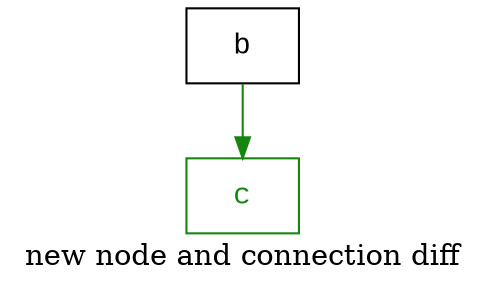 digraph D {
    label="new node and connection diff";
    
    node1 [fontname="Courier New",shape="rectangle",label="b"]
    
    node2 [color="#158510",fontcolor="#158510",fontname="Courier New",shape="rectangle",label="c"]
    
    node1 -> node2 [color="#158510",]
}
